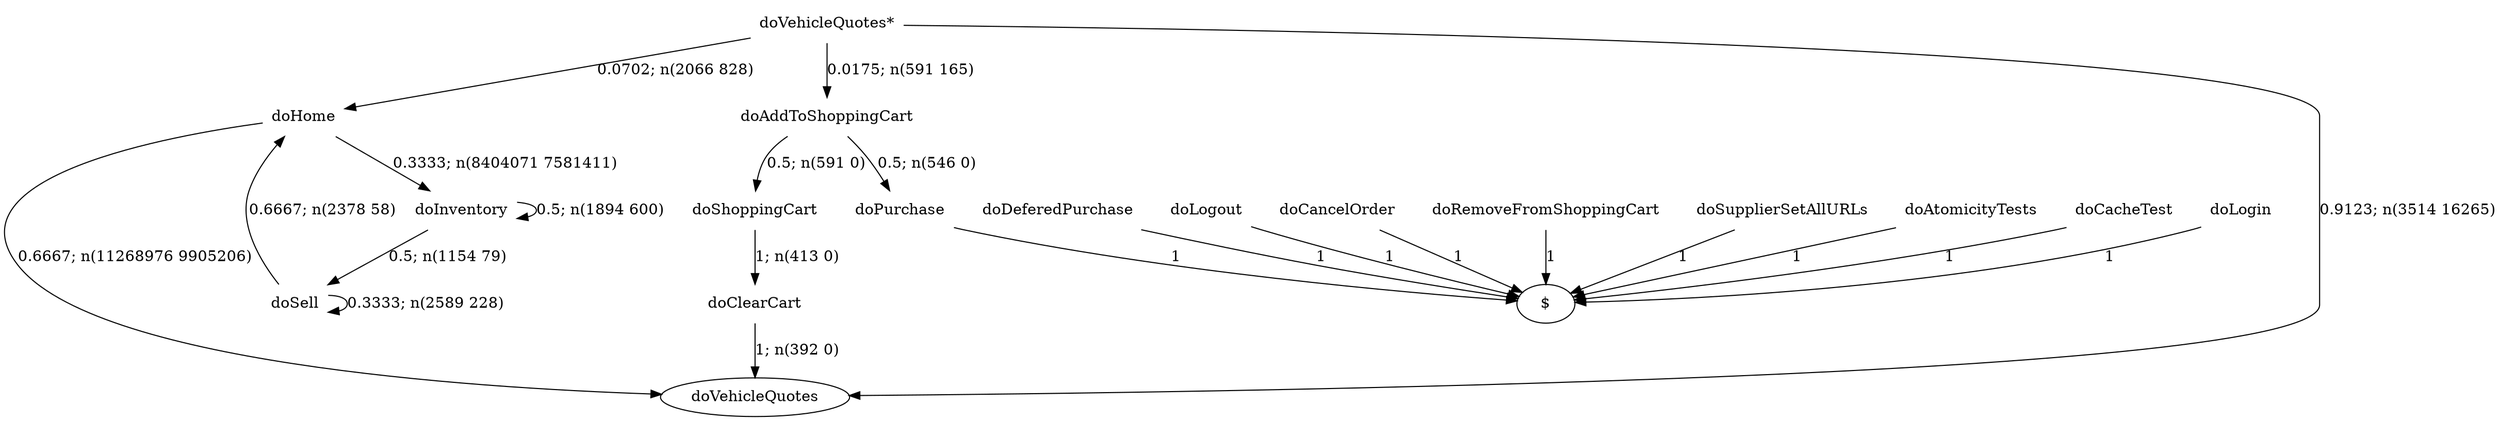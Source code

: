 digraph G {"doVehicleQuotes*" [label="doVehicleQuotes*",shape=none];"doSupplierSetAllURLs" [label="doSupplierSetAllURLs",shape=none];"doAtomicityTests" [label="doAtomicityTests",shape=none];"doCacheTest" [label="doCacheTest",shape=none];"doLogin" [label="doLogin",shape=none];"doAddToShoppingCart" [label="doAddToShoppingCart",shape=none];"doDeferedPurchase" [label="doDeferedPurchase",shape=none];"doHome" [label="doHome",shape=none];"doShoppingCart" [label="doShoppingCart",shape=none];"doClearCart" [label="doClearCart",shape=none];"doPurchase" [label="doPurchase",shape=none];"doInventory" [label="doInventory",shape=none];"doSell" [label="doSell",shape=none];"doLogout" [label="doLogout",shape=none];"doCancelOrder" [label="doCancelOrder",shape=none];"doRemoveFromShoppingCart" [label="doRemoveFromShoppingCart",shape=none];"doVehicleQuotes*"->"doVehicleQuotes" [style=solid,label="0.9123; n(3514 16265)"];"doVehicleQuotes*"->"doAddToShoppingCart" [style=solid,label="0.0175; n(591 165)"];"doVehicleQuotes*"->"doHome" [style=solid,label="0.0702; n(2066 828)"];"doSupplierSetAllURLs"->"$" [style=solid,label="1"];"doAtomicityTests"->"$" [style=solid,label="1"];"doCacheTest"->"$" [style=solid,label="1"];"doLogin"->"$" [style=solid,label="1"];"doAddToShoppingCart"->"doShoppingCart" [style=solid,label="0.5; n(591 0)"];"doAddToShoppingCart"->"doPurchase" [style=solid,label="0.5; n(546 0)"];"doDeferedPurchase"->"$" [style=solid,label="1"];"doHome"->"doVehicleQuotes" [style=solid,label="0.6667; n(11268976 9905206)"];"doHome"->"doInventory" [style=solid,label="0.3333; n(8404071 7581411)"];"doShoppingCart"->"doClearCart" [style=solid,label="1; n(413 0)"];"doClearCart"->"doVehicleQuotes" [style=solid,label="1; n(392 0)"];"doPurchase"->"$" [style=solid,label="1"];"doInventory"->"doInventory" [style=solid,label="0.5; n(1894 600)"];"doInventory"->"doSell" [style=solid,label="0.5; n(1154 79)"];"doSell"->"doHome" [style=solid,label="0.6667; n(2378 58)"];"doSell"->"doSell" [style=solid,label="0.3333; n(2589 228)"];"doLogout"->"$" [style=solid,label="1"];"doCancelOrder"->"$" [style=solid,label="1"];"doRemoveFromShoppingCart"->"$" [style=solid,label="1"];}
